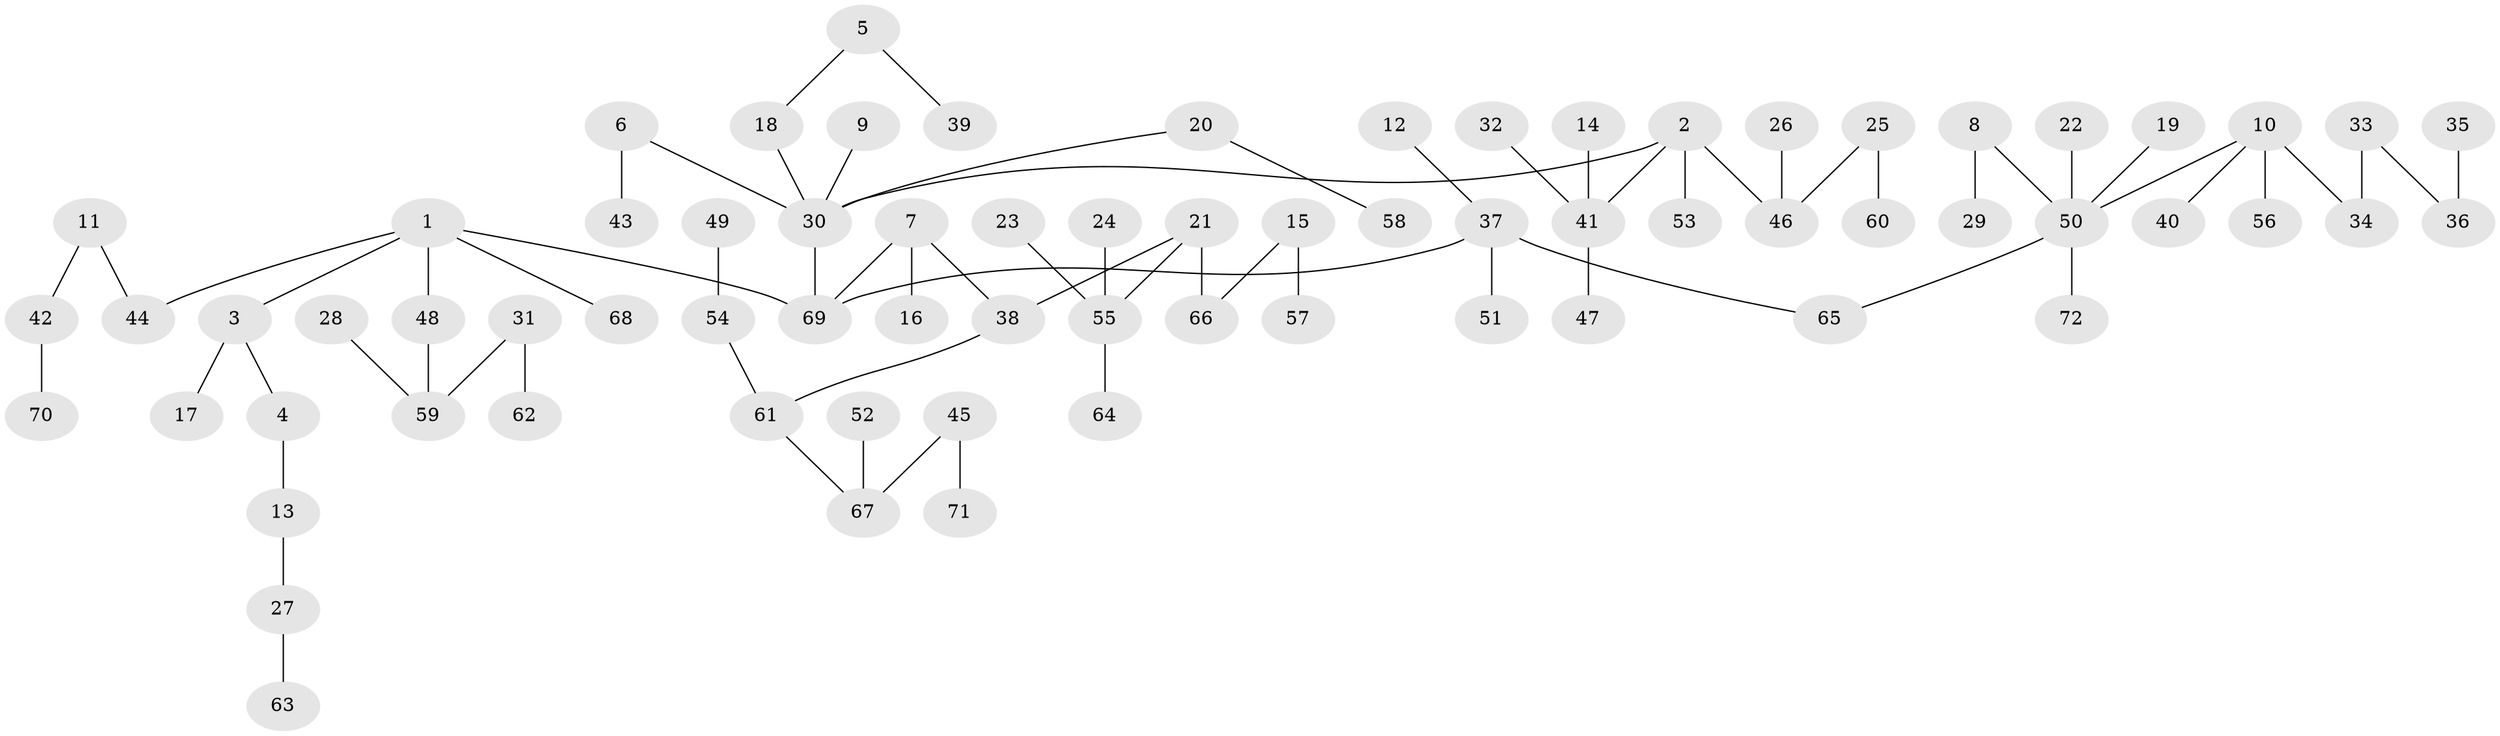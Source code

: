 // original degree distribution, {6: 0.013986013986013986, 5: 0.04895104895104895, 7: 0.013986013986013986, 3: 0.1048951048951049, 4: 0.04195804195804196, 2: 0.3006993006993007, 1: 0.4755244755244755}
// Generated by graph-tools (version 1.1) at 2025/02/03/09/25 03:02:31]
// undirected, 72 vertices, 71 edges
graph export_dot {
graph [start="1"]
  node [color=gray90,style=filled];
  1;
  2;
  3;
  4;
  5;
  6;
  7;
  8;
  9;
  10;
  11;
  12;
  13;
  14;
  15;
  16;
  17;
  18;
  19;
  20;
  21;
  22;
  23;
  24;
  25;
  26;
  27;
  28;
  29;
  30;
  31;
  32;
  33;
  34;
  35;
  36;
  37;
  38;
  39;
  40;
  41;
  42;
  43;
  44;
  45;
  46;
  47;
  48;
  49;
  50;
  51;
  52;
  53;
  54;
  55;
  56;
  57;
  58;
  59;
  60;
  61;
  62;
  63;
  64;
  65;
  66;
  67;
  68;
  69;
  70;
  71;
  72;
  1 -- 3 [weight=1.0];
  1 -- 44 [weight=1.0];
  1 -- 48 [weight=1.0];
  1 -- 68 [weight=1.0];
  1 -- 69 [weight=1.0];
  2 -- 30 [weight=1.0];
  2 -- 41 [weight=1.0];
  2 -- 46 [weight=1.0];
  2 -- 53 [weight=1.0];
  3 -- 4 [weight=1.0];
  3 -- 17 [weight=1.0];
  4 -- 13 [weight=1.0];
  5 -- 18 [weight=1.0];
  5 -- 39 [weight=1.0];
  6 -- 30 [weight=1.0];
  6 -- 43 [weight=1.0];
  7 -- 16 [weight=1.0];
  7 -- 38 [weight=1.0];
  7 -- 69 [weight=1.0];
  8 -- 29 [weight=1.0];
  8 -- 50 [weight=1.0];
  9 -- 30 [weight=1.0];
  10 -- 34 [weight=1.0];
  10 -- 40 [weight=1.0];
  10 -- 50 [weight=1.0];
  10 -- 56 [weight=1.0];
  11 -- 42 [weight=1.0];
  11 -- 44 [weight=1.0];
  12 -- 37 [weight=1.0];
  13 -- 27 [weight=1.0];
  14 -- 41 [weight=1.0];
  15 -- 57 [weight=1.0];
  15 -- 66 [weight=1.0];
  18 -- 30 [weight=1.0];
  19 -- 50 [weight=1.0];
  20 -- 30 [weight=1.0];
  20 -- 58 [weight=1.0];
  21 -- 38 [weight=1.0];
  21 -- 55 [weight=1.0];
  21 -- 66 [weight=1.0];
  22 -- 50 [weight=1.0];
  23 -- 55 [weight=1.0];
  24 -- 55 [weight=1.0];
  25 -- 46 [weight=1.0];
  25 -- 60 [weight=1.0];
  26 -- 46 [weight=1.0];
  27 -- 63 [weight=1.0];
  28 -- 59 [weight=1.0];
  30 -- 69 [weight=1.0];
  31 -- 59 [weight=1.0];
  31 -- 62 [weight=1.0];
  32 -- 41 [weight=1.0];
  33 -- 34 [weight=1.0];
  33 -- 36 [weight=1.0];
  35 -- 36 [weight=1.0];
  37 -- 51 [weight=1.0];
  37 -- 65 [weight=1.0];
  37 -- 69 [weight=1.0];
  38 -- 61 [weight=1.0];
  41 -- 47 [weight=1.0];
  42 -- 70 [weight=1.0];
  45 -- 67 [weight=1.0];
  45 -- 71 [weight=1.0];
  48 -- 59 [weight=1.0];
  49 -- 54 [weight=1.0];
  50 -- 65 [weight=1.0];
  50 -- 72 [weight=1.0];
  52 -- 67 [weight=1.0];
  54 -- 61 [weight=1.0];
  55 -- 64 [weight=1.0];
  61 -- 67 [weight=1.0];
}
